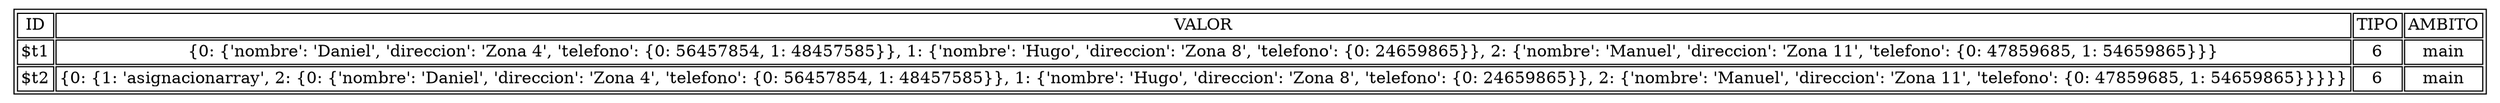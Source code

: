 digraph H {
aHtmlTable [
shape=plaintext
label=<
<table border='1' cellborder='1'>
<tr>
<td>ID</td>
<td>VALOR</td>
<td>TIPO</td>
<td>AMBITO</td>
</tr>
<tr>
<td>$t1</td>
<td>{0: {'nombre': 'Daniel', 'direccion': 'Zona 4', 'telefono': {0: 56457854, 1: 48457585}}, 1: {'nombre': 'Hugo', 'direccion': 'Zona 8', 'telefono': {0: 24659865}}, 2: {'nombre': 'Manuel', 'direccion': 'Zona 11', 'telefono': {0: 47859685, 1: 54659865}}}</td>
<td>6</td>
<td>main</td>
</tr>
<tr>
<td>$t2</td>
<td>{0: {1: 'asignacionarray', 2: {0: {'nombre': 'Daniel', 'direccion': 'Zona 4', 'telefono': {0: 56457854, 1: 48457585}}, 1: {'nombre': 'Hugo', 'direccion': 'Zona 8', 'telefono': {0: 24659865}}, 2: {'nombre': 'Manuel', 'direccion': 'Zona 11', 'telefono': {0: 47859685, 1: 54659865}}}}}</td>
<td>6</td>
<td>main</td>
</tr>
</table>
>];
}
